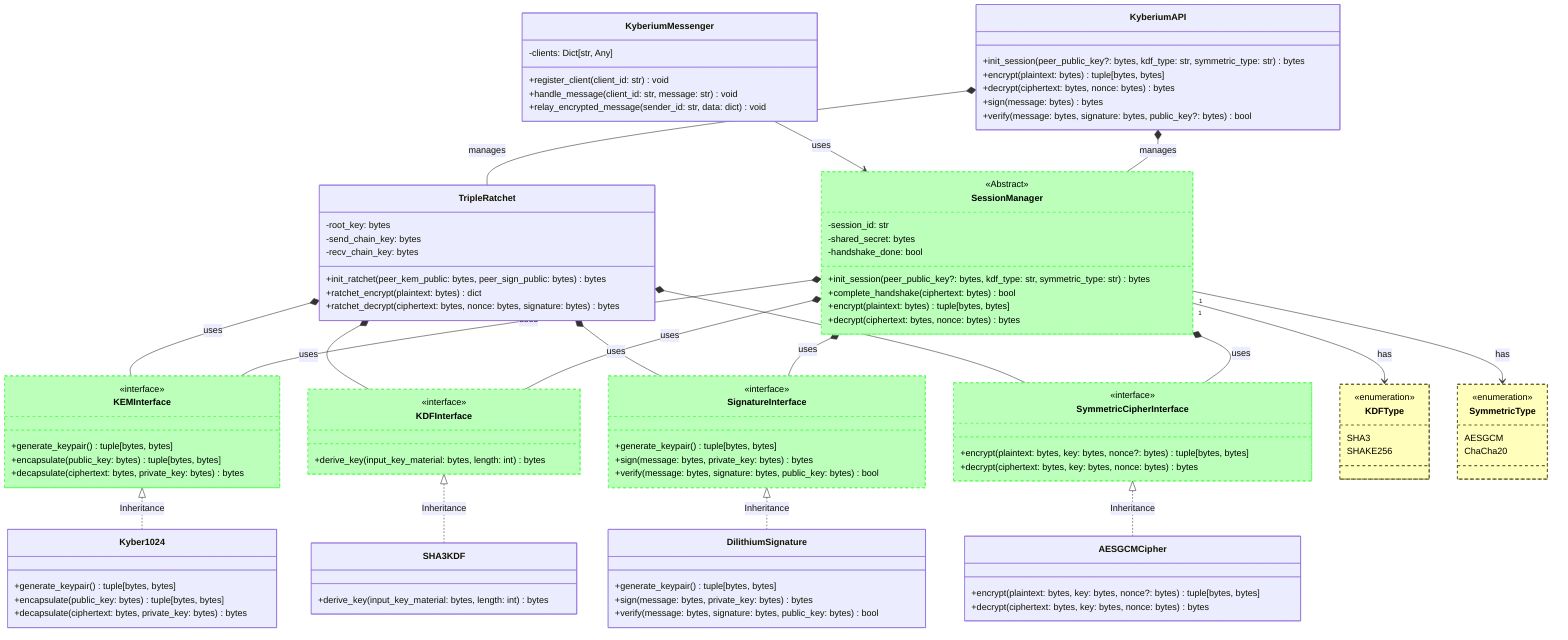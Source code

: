 classDiagram
    %% ============================================================================
    %% INTERFACES CRYPTOGRAPHIQUES (ABSTRACT)
    %% ============================================================================

    class KEMInterface {
        <<interface>>
        +generate_keypair() tuple[bytes, bytes]
        +encapsulate(public_key: bytes) tuple[bytes, bytes]
        +decapsulate(ciphertext: bytes, private_key: bytes) bytes
    }

    class SignatureInterface {
        <<interface>>
        +generate_keypair() tuple[bytes, bytes]
        +sign(message: bytes, private_key: bytes) bytes
        +verify(message: bytes, signature: bytes, public_key: bytes) bool
    }

    class SymmetricCipherInterface {
        <<interface>>
        +encrypt(plaintext: bytes, key: bytes, nonce?: bytes) tuple[bytes, bytes]
        +decrypt(ciphertext: bytes, key: bytes, nonce: bytes) bytes
    }

    class KDFInterface {
        <<interface>>
        +derive_key(input_key_material: bytes, length: int) bytes
    }

    %% ============================================================================
    %% IMPLÉMENTATIONS CRYPTOGRAPHIQUES
    %% ============================================================================

    class Kyber1024 {
        +generate_keypair() tuple[bytes, bytes]
        +encapsulate(public_key: bytes) tuple[bytes, bytes]
        +decapsulate(ciphertext: bytes, private_key: bytes) bytes
    }

    class DilithiumSignature {
        +generate_keypair() tuple[bytes, bytes]
        +sign(message: bytes, private_key: bytes) bytes
        +verify(message: bytes, signature: bytes, public_key: bytes) bool
    }

    class AESGCMCipher {
        +encrypt(plaintext: bytes, key: bytes, nonce?: bytes) tuple[bytes, bytes]
        +decrypt(ciphertext: bytes, key: bytes, nonce: bytes) bytes
    }

    class SHA3KDF {
        +derive_key(input_key_material: bytes, length: int) bytes
    }

    %% ============================================================================
    %% GESTIONNAIRE ET API
    %% ============================================================================

    class SessionManager {
        <<Abstract>>
        -session_id: str
        -shared_secret: bytes
        -handshake_done: bool
        +init_session(peer_public_key?: bytes, kdf_type: str, symmetric_type: str) bytes
        +complete_handshake(ciphertext: bytes) bool
        +encrypt(plaintext: bytes) tuple[bytes, bytes]
        +decrypt(ciphertext: bytes, nonce: bytes) bytes
    }

    class TripleRatchet {
        -root_key: bytes
        -send_chain_key: bytes
        -recv_chain_key: bytes
        +init_ratchet(peer_kem_public: bytes, peer_sign_public: bytes) bytes
        +ratchet_encrypt(plaintext: bytes) dict
        +ratchet_decrypt(ciphertext: bytes, nonce: bytes, signature: bytes) bytes
    }

    class KyberiumAPI {
        +init_session(peer_public_key?: bytes, kdf_type: str, symmetric_type: str) bytes
        +encrypt(plaintext: bytes) tuple[bytes, bytes]
        +decrypt(ciphertext: bytes, nonce: bytes) bytes
        +sign(message: bytes) bytes
        +verify(message: bytes, signature: bytes, public_key?: bytes) bool
    }

    %% ============================================================================
    %% MESSAGERIE
    %% ============================================================================

    class KyberiumMessenger {
        -clients: Dict[str, Any]
        +register_client(client_id: str) void
        +handle_message(client_id: str, message: str) void
        +relay_encrypted_message(sender_id: str, data: dict) void
    }

    %% ============================================================================
    %% ÉNUMÉRATIONS
    %% ============================================================================

    class KDFType {
        <<enumeration>>
        SHA3
        SHAKE256
    }

    class SymmetricType {
        <<enumeration>>
        AESGCM
        ChaCha20
    }

    %% ============================================================================
    %% RELATIONS
    %% ============================================================================

    KEMInterface <|.. Kyber1024 : Inheritance
    SignatureInterface <|.. DilithiumSignature : Inheritance
    SymmetricCipherInterface <|.. AESGCMCipher : Inheritance
    KDFInterface <|.. SHA3KDF : Inheritance
    SessionManager *-- KEMInterface : uses
    SessionManager *-- KDFInterface : uses
    SessionManager *-- SignatureInterface : uses
    SessionManager *-- SymmetricCipherInterface : uses
    TripleRatchet *-- KEMInterface : uses
    TripleRatchet *-- KDFInterface : uses
    TripleRatchet *-- SignatureInterface : uses
    TripleRatchet *-- SymmetricCipherInterface : uses
    KyberiumAPI *-- SessionManager : manages
    KyberiumAPI *-- TripleRatchet : manages
    KyberiumMessenger --> SessionManager : uses
    SessionManager "1" --> KDFType : has
    SessionManager "1" --> SymmetricType : has

    %% ============================================================================
    %% STYLES
    %% ============================================================================

    style KEMInterface fill:#bfb,stroke:#6f6,stroke-width:2px,color:#000,stroke-dasharray: 5 5
    style SignatureInterface fill:#bfb,stroke:#6f6,stroke-width:2px,color:#000,stroke-dasharray: 5 5
    style SymmetricCipherInterface fill:#bfb,stroke:#6f6,stroke-width:2px,color:#000,stroke-dasharray: 5 5
    style KDFInterface fill:#bfb,stroke:#6f6,stroke-width:2px,color:#000,stroke-dasharray: 5 5
    style SessionManager fill:#bfb,stroke:#6f6,stroke-width:2px,color:#000,stroke-dasharray: 5 5
    style KDFType fill:#ffb,stroke:#663,stroke-width:2px,color:#000,stroke-dasharray: 5 5
    style SymmetricType fill:#ffb,stroke:#663,stroke-width:2px,color:#000,stroke-dasharray: 5 5